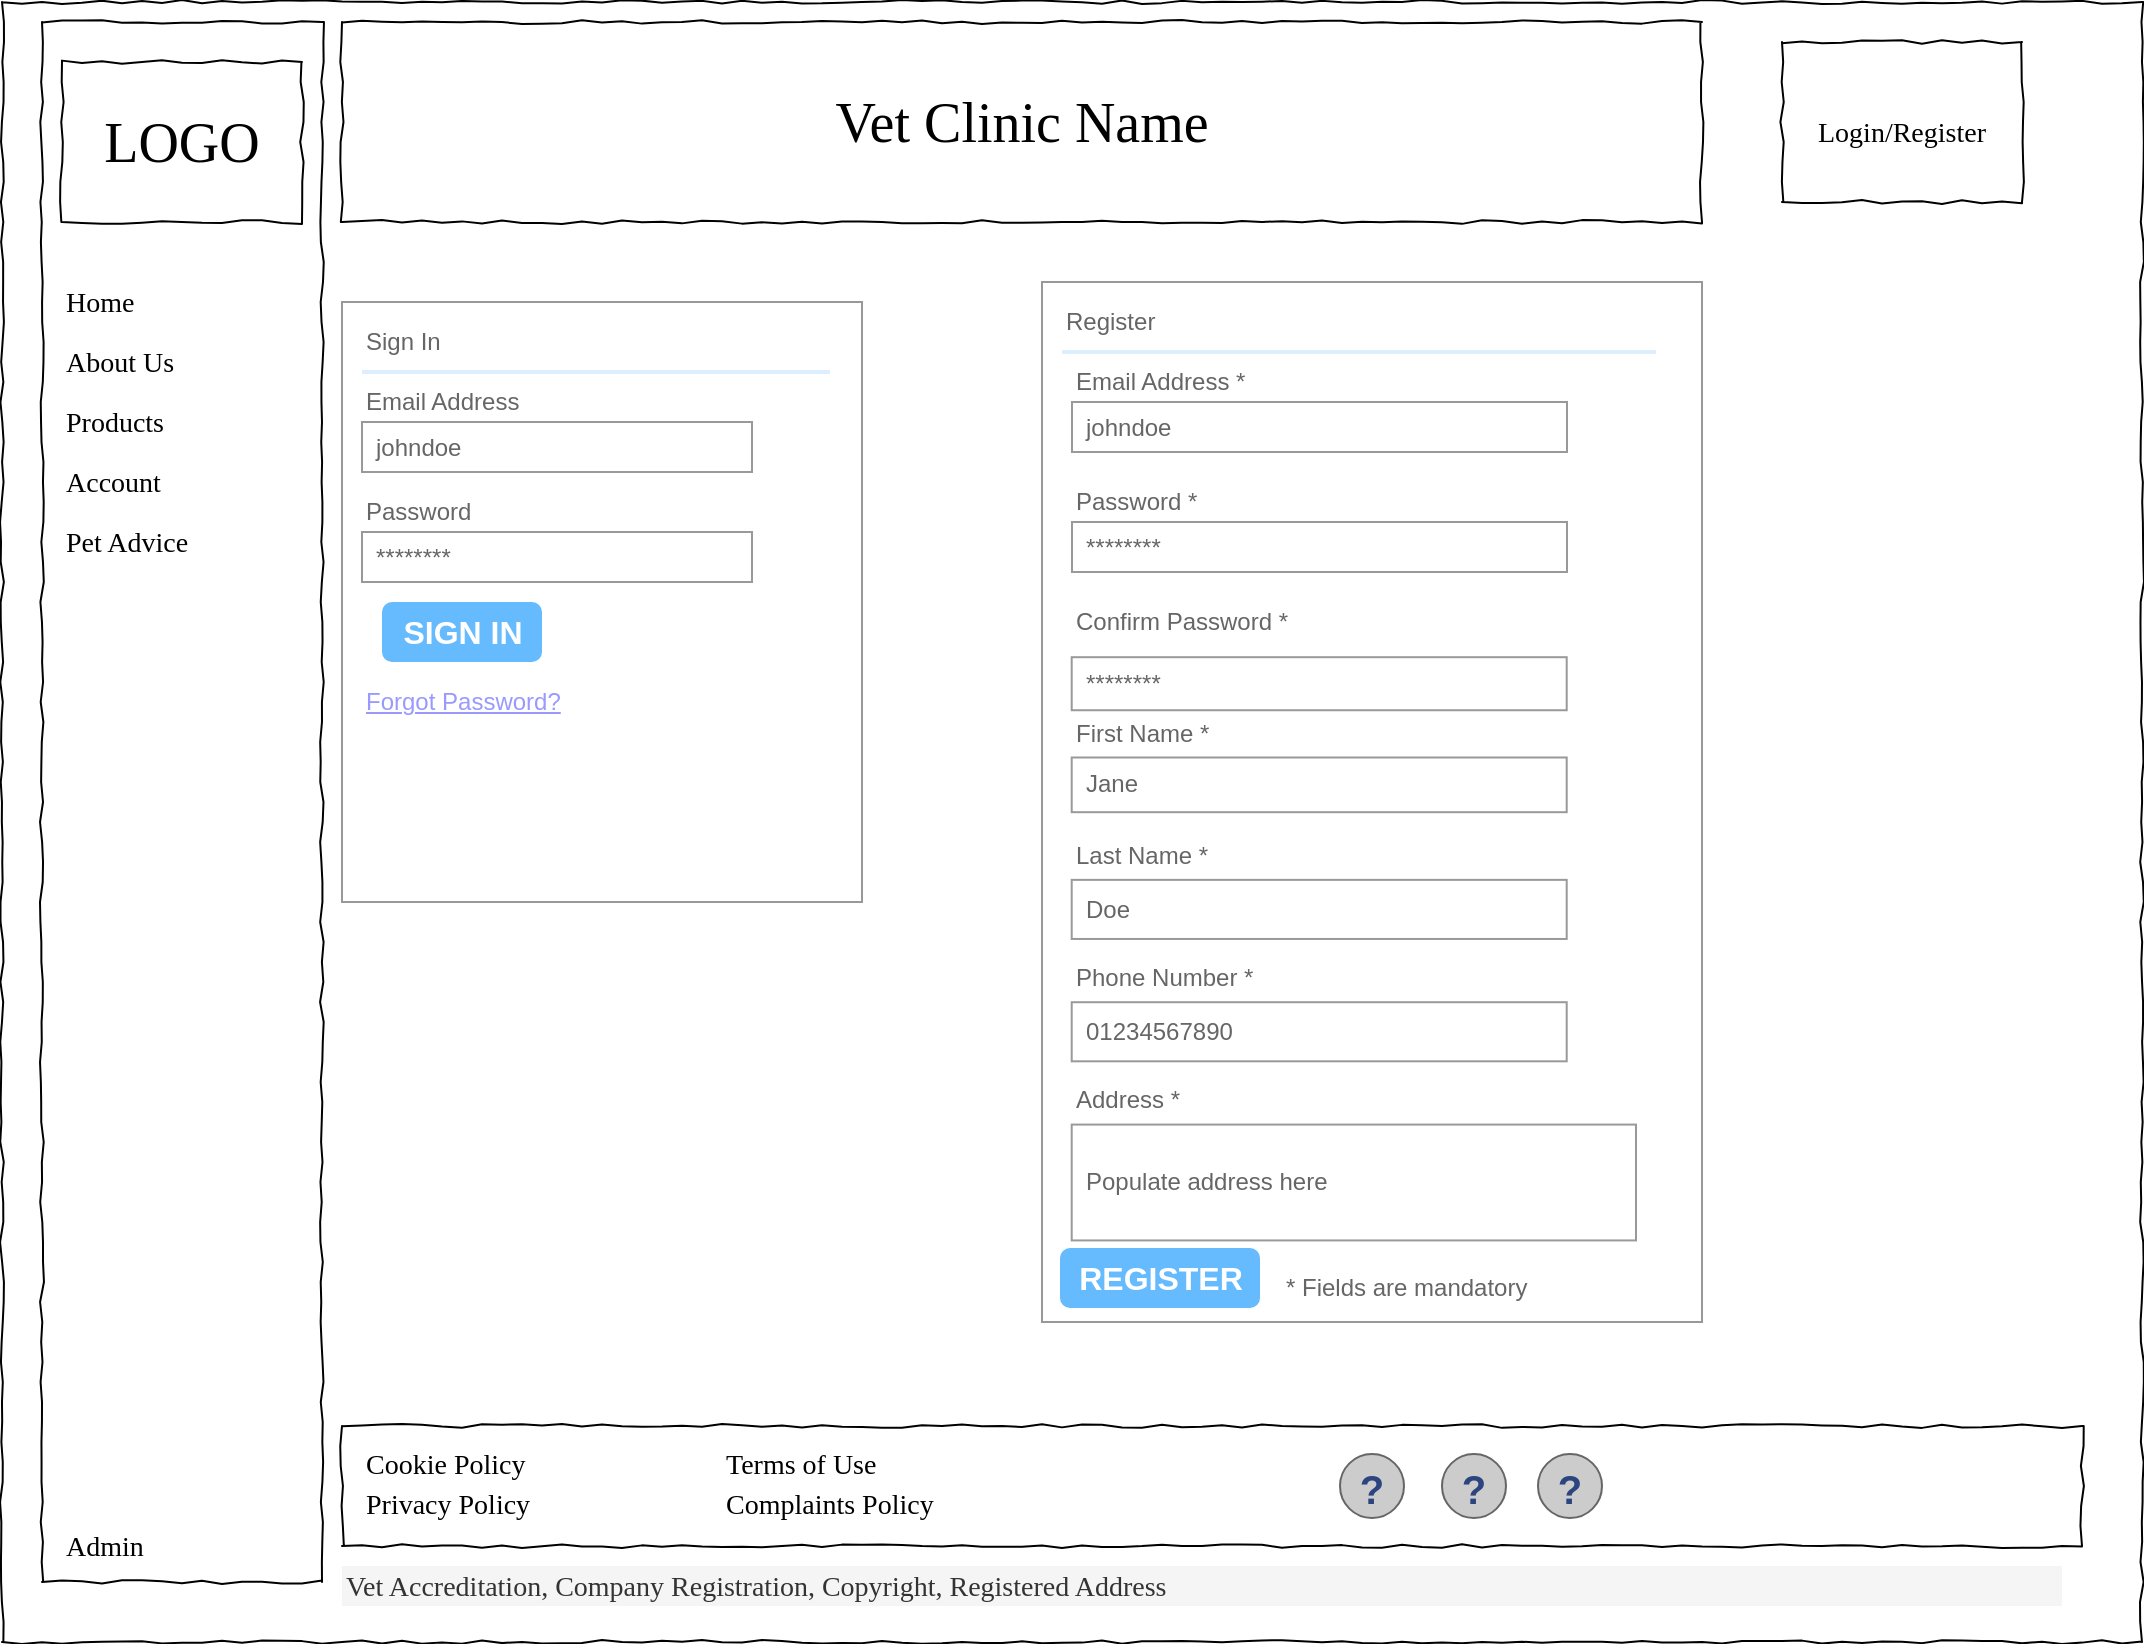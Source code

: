 <mxfile version="21.2.1" type="github">
  <diagram name="Page-1" id="03018318-947c-dd8e-b7a3-06fadd420f32">
    <mxGraphModel dx="1396" dy="671" grid="1" gridSize="10" guides="1" tooltips="1" connect="1" arrows="1" fold="1" page="1" pageScale="1" pageWidth="1100" pageHeight="850" background="none" math="0" shadow="0">
      <root>
        <mxCell id="0" />
        <mxCell id="1" parent="0" />
        <mxCell id="677b7b8949515195-1" value="" style="whiteSpace=wrap;html=1;rounded=0;shadow=0;labelBackgroundColor=none;strokeColor=#000000;strokeWidth=1;fillColor=none;fontFamily=Verdana;fontSize=12;fontColor=#000000;align=center;comic=1;" parent="1" vertex="1">
          <mxGeometry x="10" y="20" width="1070" height="820" as="geometry" />
        </mxCell>
        <mxCell id="677b7b8949515195-8" value="" style="whiteSpace=wrap;html=1;rounded=0;shadow=0;labelBackgroundColor=none;strokeWidth=1;fillColor=none;fontFamily=Verdana;fontSize=12;align=center;comic=1;" parent="1" vertex="1">
          <mxGeometry x="30" y="30" width="140" height="780" as="geometry" />
        </mxCell>
        <mxCell id="qz_svecnsdqs3by7-r_0-2" value="Vet Clinic Name" style="whiteSpace=wrap;html=1;rounded=0;shadow=0;labelBackgroundColor=none;strokeWidth=1;fontFamily=Verdana;fontSize=28;align=center;comic=1;" parent="1" vertex="1">
          <mxGeometry x="180" y="30" width="680" height="100" as="geometry" />
        </mxCell>
        <mxCell id="qz_svecnsdqs3by7-r_0-8" value="" style="whiteSpace=wrap;html=1;rounded=0;shadow=0;labelBackgroundColor=none;strokeWidth=1;fontFamily=Verdana;fontSize=28;align=center;comic=1;" parent="1" vertex="1">
          <mxGeometry x="180" y="732" width="870" height="60" as="geometry" />
        </mxCell>
        <mxCell id="qz_svecnsdqs3by7-r_0-9" value="" style="verticalLabelPosition=bottom;shadow=0;dashed=0;align=center;html=1;verticalAlign=top;strokeWidth=1;shape=mxgraph.mockup.misc.help_icon;" parent="1" vertex="1">
          <mxGeometry x="730" y="746" width="32" height="32" as="geometry" />
        </mxCell>
        <mxCell id="qz_svecnsdqs3by7-r_0-10" value="" style="verticalLabelPosition=bottom;shadow=0;dashed=0;align=center;html=1;verticalAlign=top;strokeWidth=1;shape=mxgraph.mockup.misc.help_icon;" parent="1" vertex="1">
          <mxGeometry x="679" y="746" width="32" height="32" as="geometry" />
        </mxCell>
        <mxCell id="qz_svecnsdqs3by7-r_0-11" value="" style="verticalLabelPosition=bottom;shadow=0;dashed=0;align=center;html=1;verticalAlign=top;strokeWidth=1;shape=mxgraph.mockup.misc.help_icon;" parent="1" vertex="1">
          <mxGeometry x="778" y="746" width="32" height="32" as="geometry" />
        </mxCell>
        <mxCell id="qz_svecnsdqs3by7-r_0-12" value="Cookie Policy" style="text;html=1;points=[];align=left;verticalAlign=top;spacingTop=-4;fontSize=14;fontFamily=Verdana" parent="1" vertex="1">
          <mxGeometry x="190" y="741" width="100" height="20" as="geometry" />
        </mxCell>
        <mxCell id="qz_svecnsdqs3by7-r_0-13" value="Vet Accreditation, Company Registration, Copyright, Registered Address" style="text;html=1;points=[];align=left;verticalAlign=top;spacingTop=-4;fontSize=14;fontFamily=Verdana;fillColor=#f5f5f5;fontColor=#333333;strokeColor=none;" parent="1" vertex="1">
          <mxGeometry x="180" y="802" width="860" height="20" as="geometry" />
        </mxCell>
        <mxCell id="qz_svecnsdqs3by7-r_0-14" value="Privacy Policy" style="text;html=1;points=[];align=left;verticalAlign=top;spacingTop=-4;fontSize=14;fontFamily=Verdana" parent="1" vertex="1">
          <mxGeometry x="190" y="761" width="100" height="20" as="geometry" />
        </mxCell>
        <mxCell id="qz_svecnsdqs3by7-r_0-15" value="Terms of Use" style="text;html=1;points=[];align=left;verticalAlign=top;spacingTop=-4;fontSize=14;fontFamily=Verdana" parent="1" vertex="1">
          <mxGeometry x="370" y="741" width="100" height="20" as="geometry" />
        </mxCell>
        <mxCell id="qz_svecnsdqs3by7-r_0-16" value="Complaints Policy" style="text;html=1;points=[];align=left;verticalAlign=top;spacingTop=-4;fontSize=14;fontFamily=Verdana" parent="1" vertex="1">
          <mxGeometry x="370" y="761" width="100" height="20" as="geometry" />
        </mxCell>
        <mxCell id="qz_svecnsdqs3by7-r_0-17" value="&lt;div align=&quot;center&quot;&gt;&lt;font style=&quot;font-size: 14px;&quot;&gt;Login/Register&lt;/font&gt;&lt;/div&gt;" style="whiteSpace=wrap;html=1;rounded=0;shadow=0;labelBackgroundColor=none;strokeWidth=1;fontFamily=Verdana;fontSize=28;align=center;comic=1;" parent="1" vertex="1">
          <mxGeometry x="900" y="40" width="120" height="80" as="geometry" />
        </mxCell>
        <mxCell id="qz_svecnsdqs3by7-r_0-18" value="LOGO" style="whiteSpace=wrap;html=1;rounded=0;shadow=0;labelBackgroundColor=none;strokeWidth=1;fontFamily=Verdana;fontSize=28;align=center;comic=1;" parent="1" vertex="1">
          <mxGeometry x="40" y="50" width="120" height="80" as="geometry" />
        </mxCell>
        <mxCell id="qz_svecnsdqs3by7-r_0-19" value="Home" style="text;html=1;points=[];align=left;verticalAlign=top;spacingTop=-4;fontSize=14;fontFamily=Verdana" parent="1" vertex="1">
          <mxGeometry x="40" y="160" width="110" height="20" as="geometry" />
        </mxCell>
        <mxCell id="qz_svecnsdqs3by7-r_0-20" value="About Us" style="text;html=1;points=[];align=left;verticalAlign=top;spacingTop=-4;fontSize=14;fontFamily=Verdana" parent="1" vertex="1">
          <mxGeometry x="40" y="190" width="110" height="20" as="geometry" />
        </mxCell>
        <mxCell id="qz_svecnsdqs3by7-r_0-21" value="Products" style="text;html=1;points=[];align=left;verticalAlign=top;spacingTop=-4;fontSize=14;fontFamily=Verdana" parent="1" vertex="1">
          <mxGeometry x="40" y="220" width="110" height="20" as="geometry" />
        </mxCell>
        <mxCell id="qz_svecnsdqs3by7-r_0-22" value="Account" style="text;html=1;points=[];align=left;verticalAlign=top;spacingTop=-4;fontSize=14;fontFamily=Verdana" parent="1" vertex="1">
          <mxGeometry x="40" y="250" width="110" height="20" as="geometry" />
        </mxCell>
        <mxCell id="qz_svecnsdqs3by7-r_0-23" value="Pet Advice" style="text;html=1;points=[];align=left;verticalAlign=top;spacingTop=-4;fontSize=14;fontFamily=Verdana" parent="1" vertex="1">
          <mxGeometry x="40" y="280" width="110" height="20" as="geometry" />
        </mxCell>
        <mxCell id="qz_svecnsdqs3by7-r_0-25" value="Admin" style="text;html=1;points=[];align=left;verticalAlign=top;spacingTop=-4;fontSize=14;fontFamily=Verdana" parent="1" vertex="1">
          <mxGeometry x="40" y="782" width="110" height="20" as="geometry" />
        </mxCell>
        <mxCell id="jpjo5LjJ9VRGCp0pwDF1-1" value="" style="strokeWidth=1;shadow=0;dashed=0;align=center;html=1;shape=mxgraph.mockup.forms.rrect;rSize=0;strokeColor=#999999;fillColor=#ffffff;" parent="1" vertex="1">
          <mxGeometry x="180" y="170" width="260" height="300" as="geometry" />
        </mxCell>
        <mxCell id="jpjo5LjJ9VRGCp0pwDF1-2" value="Sign In" style="strokeWidth=1;shadow=0;dashed=0;align=center;html=1;shape=mxgraph.mockup.forms.anchor;fontSize=12;fontColor=#666666;align=left;resizeWidth=1;spacingLeft=0;" parent="jpjo5LjJ9VRGCp0pwDF1-1" vertex="1">
          <mxGeometry width="130" height="20" relative="1" as="geometry">
            <mxPoint x="10" y="10" as="offset" />
          </mxGeometry>
        </mxCell>
        <mxCell id="jpjo5LjJ9VRGCp0pwDF1-3" value="" style="shape=line;strokeColor=#ddeeff;strokeWidth=2;html=1;resizeWidth=1;" parent="jpjo5LjJ9VRGCp0pwDF1-1" vertex="1">
          <mxGeometry width="234" height="10" relative="1" as="geometry">
            <mxPoint x="10" y="30" as="offset" />
          </mxGeometry>
        </mxCell>
        <mxCell id="jpjo5LjJ9VRGCp0pwDF1-4" value="Email Address" style="strokeWidth=1;shadow=0;dashed=0;align=center;html=1;shape=mxgraph.mockup.forms.anchor;fontSize=12;fontColor=#666666;align=left;resizeWidth=1;spacingLeft=0;" parent="jpjo5LjJ9VRGCp0pwDF1-1" vertex="1">
          <mxGeometry width="130" height="20" relative="1" as="geometry">
            <mxPoint x="10" y="40" as="offset" />
          </mxGeometry>
        </mxCell>
        <mxCell id="jpjo5LjJ9VRGCp0pwDF1-5" value="johndoe" style="strokeWidth=1;shadow=0;dashed=0;align=center;html=1;shape=mxgraph.mockup.forms.rrect;rSize=0;strokeColor=#999999;fontColor=#666666;align=left;spacingLeft=5;resizeWidth=1;" parent="jpjo5LjJ9VRGCp0pwDF1-1" vertex="1">
          <mxGeometry width="195" height="25" relative="1" as="geometry">
            <mxPoint x="10" y="60" as="offset" />
          </mxGeometry>
        </mxCell>
        <mxCell id="jpjo5LjJ9VRGCp0pwDF1-6" value="Password" style="strokeWidth=1;shadow=0;dashed=0;align=center;html=1;shape=mxgraph.mockup.forms.anchor;fontSize=12;fontColor=#666666;align=left;resizeWidth=1;spacingLeft=0;" parent="jpjo5LjJ9VRGCp0pwDF1-1" vertex="1">
          <mxGeometry width="130" height="20" relative="1" as="geometry">
            <mxPoint x="10" y="95" as="offset" />
          </mxGeometry>
        </mxCell>
        <mxCell id="jpjo5LjJ9VRGCp0pwDF1-7" value="********" style="strokeWidth=1;shadow=0;dashed=0;align=center;html=1;shape=mxgraph.mockup.forms.rrect;rSize=0;strokeColor=#999999;fontColor=#666666;align=left;spacingLeft=5;resizeWidth=1;" parent="jpjo5LjJ9VRGCp0pwDF1-1" vertex="1">
          <mxGeometry width="195" height="25" relative="1" as="geometry">
            <mxPoint x="10" y="115" as="offset" />
          </mxGeometry>
        </mxCell>
        <mxCell id="jpjo5LjJ9VRGCp0pwDF1-8" value="SIGN IN" style="strokeWidth=1;shadow=0;dashed=0;align=center;html=1;shape=mxgraph.mockup.forms.rrect;rSize=5;strokeColor=none;fontColor=#ffffff;fillColor=#66bbff;fontSize=16;fontStyle=1;" parent="jpjo5LjJ9VRGCp0pwDF1-1" vertex="1">
          <mxGeometry y="1" width="80" height="30" relative="1" as="geometry">
            <mxPoint x="20" y="-150" as="offset" />
          </mxGeometry>
        </mxCell>
        <mxCell id="jpjo5LjJ9VRGCp0pwDF1-9" value="Forgot Password?" style="strokeWidth=1;shadow=0;dashed=0;align=center;html=1;shape=mxgraph.mockup.forms.anchor;fontSize=12;fontColor=#9999ff;align=left;spacingLeft=0;fontStyle=4;resizeWidth=1;" parent="jpjo5LjJ9VRGCp0pwDF1-1" vertex="1">
          <mxGeometry y="1" width="195" height="20" relative="1" as="geometry">
            <mxPoint x="10" y="-110" as="offset" />
          </mxGeometry>
        </mxCell>
        <mxCell id="jpjo5LjJ9VRGCp0pwDF1-49" value="" style="strokeWidth=1;shadow=0;dashed=0;align=center;html=1;shape=mxgraph.mockup.forms.rrect;rSize=0;strokeColor=#999999;fillColor=#ffffff;movable=1;resizable=1;rotatable=1;deletable=1;editable=1;locked=0;connectable=1;" parent="1" vertex="1">
          <mxGeometry x="530" y="160" width="330" height="520" as="geometry" />
        </mxCell>
        <mxCell id="jpjo5LjJ9VRGCp0pwDF1-50" value="Register" style="strokeWidth=1;shadow=0;dashed=0;align=center;html=1;shape=mxgraph.mockup.forms.anchor;fontSize=12;fontColor=#666666;align=left;resizeWidth=1;spacingLeft=0;" parent="jpjo5LjJ9VRGCp0pwDF1-49" vertex="1">
          <mxGeometry width="165" height="20" relative="1" as="geometry">
            <mxPoint x="10" y="10" as="offset" />
          </mxGeometry>
        </mxCell>
        <mxCell id="jpjo5LjJ9VRGCp0pwDF1-51" value="" style="shape=line;strokeColor=#ddeeff;strokeWidth=2;html=1;resizeWidth=1;" parent="jpjo5LjJ9VRGCp0pwDF1-49" vertex="1">
          <mxGeometry width="297" height="10" relative="1" as="geometry">
            <mxPoint x="10" y="30" as="offset" />
          </mxGeometry>
        </mxCell>
        <mxCell id="jpjo5LjJ9VRGCp0pwDF1-52" value="Email Address *" style="strokeWidth=1;shadow=0;dashed=0;align=center;html=1;shape=mxgraph.mockup.forms.anchor;fontSize=12;fontColor=#666666;align=left;resizeWidth=1;spacingLeft=0;" parent="jpjo5LjJ9VRGCp0pwDF1-49" vertex="1">
          <mxGeometry width="165" height="20" relative="1" as="geometry">
            <mxPoint x="15" y="40" as="offset" />
          </mxGeometry>
        </mxCell>
        <mxCell id="jpjo5LjJ9VRGCp0pwDF1-53" value="johndoe" style="strokeWidth=1;shadow=0;dashed=0;align=center;html=1;shape=mxgraph.mockup.forms.rrect;rSize=0;strokeColor=#999999;fontColor=#666666;align=left;spacingLeft=5;resizeWidth=1;" parent="jpjo5LjJ9VRGCp0pwDF1-49" vertex="1">
          <mxGeometry width="247.5" height="25" relative="1" as="geometry">
            <mxPoint x="15" y="60" as="offset" />
          </mxGeometry>
        </mxCell>
        <mxCell id="jpjo5LjJ9VRGCp0pwDF1-54" value="Password *" style="strokeWidth=1;shadow=0;dashed=0;align=center;html=1;shape=mxgraph.mockup.forms.anchor;fontSize=12;fontColor=#666666;align=left;resizeWidth=1;spacingLeft=0;" parent="jpjo5LjJ9VRGCp0pwDF1-49" vertex="1">
          <mxGeometry width="165" height="20" relative="1" as="geometry">
            <mxPoint x="15" y="100" as="offset" />
          </mxGeometry>
        </mxCell>
        <mxCell id="jpjo5LjJ9VRGCp0pwDF1-55" value="********" style="strokeWidth=1;shadow=0;dashed=0;align=center;html=1;shape=mxgraph.mockup.forms.rrect;rSize=0;strokeColor=#999999;fontColor=#666666;align=left;spacingLeft=5;resizeWidth=1;" parent="jpjo5LjJ9VRGCp0pwDF1-49" vertex="1">
          <mxGeometry width="247.5" height="25" relative="1" as="geometry">
            <mxPoint x="15" y="120" as="offset" />
          </mxGeometry>
        </mxCell>
        <mxCell id="jpjo5LjJ9VRGCp0pwDF1-56" value="REGISTER" style="strokeWidth=1;shadow=0;dashed=0;align=center;html=1;shape=mxgraph.mockup.forms.rrect;rSize=5;strokeColor=none;fontColor=#ffffff;fillColor=#66bbff;fontSize=16;fontStyle=1;" parent="jpjo5LjJ9VRGCp0pwDF1-49" vertex="1">
          <mxGeometry y="1" width="100" height="30" relative="1" as="geometry">
            <mxPoint x="9" y="-37" as="offset" />
          </mxGeometry>
        </mxCell>
        <mxCell id="jpjo5LjJ9VRGCp0pwDF1-61" value="Confirm Password *" style="strokeWidth=1;shadow=0;dashed=0;align=center;html=1;shape=mxgraph.mockup.forms.anchor;fontSize=12;fontColor=#666666;align=left;resizeWidth=1;spacingLeft=0;" parent="jpjo5LjJ9VRGCp0pwDF1-49" vertex="1">
          <mxGeometry x="14.85" y="152.943" width="189.75" height="34.667" as="geometry" />
        </mxCell>
        <mxCell id="jpjo5LjJ9VRGCp0pwDF1-62" value="********" style="strokeWidth=1;shadow=0;dashed=0;align=center;html=1;shape=mxgraph.mockup.forms.rrect;rSize=0;strokeColor=#999999;fontColor=#666666;align=left;spacingLeft=5;resizeWidth=1;" parent="jpjo5LjJ9VRGCp0pwDF1-49" vertex="1">
          <mxGeometry x="14.85" y="187.602" width="247.5" height="26.52" as="geometry" />
        </mxCell>
        <mxCell id="jpjo5LjJ9VRGCp0pwDF1-63" value="First Name *" style="strokeWidth=1;shadow=0;dashed=0;align=center;html=1;shape=mxgraph.mockup.forms.anchor;fontSize=12;fontColor=#666666;align=left;resizeWidth=1;spacingLeft=0;" parent="jpjo5LjJ9VRGCp0pwDF1-49" vertex="1">
          <mxGeometry x="14.85" y="214.117" width="165" height="23.636" as="geometry" />
        </mxCell>
        <mxCell id="jpjo5LjJ9VRGCp0pwDF1-64" value="Jane" style="strokeWidth=1;shadow=0;dashed=0;align=center;html=1;shape=mxgraph.mockup.forms.rrect;rSize=0;strokeColor=#999999;fontColor=#666666;align=left;spacingLeft=5;resizeWidth=1;" parent="jpjo5LjJ9VRGCp0pwDF1-49" vertex="1">
          <mxGeometry x="14.85" y="237.752" width="247.5" height="27.346" as="geometry" />
        </mxCell>
        <mxCell id="jpjo5LjJ9VRGCp0pwDF1-77" value="Last Name *" style="strokeWidth=1;shadow=0;dashed=0;align=center;html=1;shape=mxgraph.mockup.forms.anchor;fontSize=12;fontColor=#666666;align=left;resizeWidth=1;spacingLeft=0;" parent="jpjo5LjJ9VRGCp0pwDF1-49" vertex="1">
          <mxGeometry x="14.85" y="275.299" width="165" height="23.636" as="geometry" />
        </mxCell>
        <mxCell id="jpjo5LjJ9VRGCp0pwDF1-78" value="Doe" style="strokeWidth=1;shadow=0;dashed=0;align=center;html=1;shape=mxgraph.mockup.forms.rrect;rSize=0;strokeColor=#999999;fontColor=#666666;align=left;spacingLeft=5;resizeWidth=1;" parent="jpjo5LjJ9VRGCp0pwDF1-49" vertex="1">
          <mxGeometry x="14.85" y="298.935" width="247.5" height="29.545" as="geometry" />
        </mxCell>
        <mxCell id="jpjo5LjJ9VRGCp0pwDF1-79" value="Phone Number *" style="strokeWidth=1;shadow=0;dashed=0;align=center;html=1;shape=mxgraph.mockup.forms.anchor;fontSize=12;fontColor=#666666;align=left;resizeWidth=1;spacingLeft=0;" parent="jpjo5LjJ9VRGCp0pwDF1-49" vertex="1">
          <mxGeometry x="14.85" y="336.475" width="165" height="23.636" as="geometry" />
        </mxCell>
        <mxCell id="jpjo5LjJ9VRGCp0pwDF1-80" value="01234567890" style="strokeWidth=1;shadow=0;dashed=0;align=center;html=1;shape=mxgraph.mockup.forms.rrect;rSize=0;strokeColor=#999999;fontColor=#666666;align=left;spacingLeft=5;resizeWidth=1;" parent="jpjo5LjJ9VRGCp0pwDF1-49" vertex="1">
          <mxGeometry x="14.85" y="360.111" width="247.5" height="29.545" as="geometry" />
        </mxCell>
        <mxCell id="jpjo5LjJ9VRGCp0pwDF1-81" value="Address *" style="strokeWidth=1;shadow=0;dashed=0;align=center;html=1;shape=mxgraph.mockup.forms.anchor;fontSize=12;fontColor=#666666;align=left;resizeWidth=1;spacingLeft=0;" parent="jpjo5LjJ9VRGCp0pwDF1-49" vertex="1">
          <mxGeometry x="14.85" y="397.65" width="165" height="23.636" as="geometry" />
        </mxCell>
        <mxCell id="jpjo5LjJ9VRGCp0pwDF1-82" value="Populate address here" style="strokeWidth=1;shadow=0;dashed=0;align=center;html=1;shape=mxgraph.mockup.forms.rrect;rSize=0;strokeColor=#999999;fontColor=#666666;align=left;spacingLeft=5;resizeWidth=1;" parent="jpjo5LjJ9VRGCp0pwDF1-49" vertex="1">
          <mxGeometry x="14.85" y="421.292" width="282.15" height="57.924" as="geometry" />
        </mxCell>
        <mxCell id="HgwQW7kERGZw7Xsp1JHA-1" value="* Fields are mandatory" style="strokeWidth=1;shadow=0;dashed=0;align=center;html=1;shape=mxgraph.mockup.forms.anchor;fontSize=12;fontColor=#666666;align=left;resizeWidth=1;spacingLeft=0;" vertex="1" parent="jpjo5LjJ9VRGCp0pwDF1-49">
          <mxGeometry x="120" y="490.0" width="205.0" height="25.455" as="geometry" />
        </mxCell>
      </root>
    </mxGraphModel>
  </diagram>
</mxfile>
